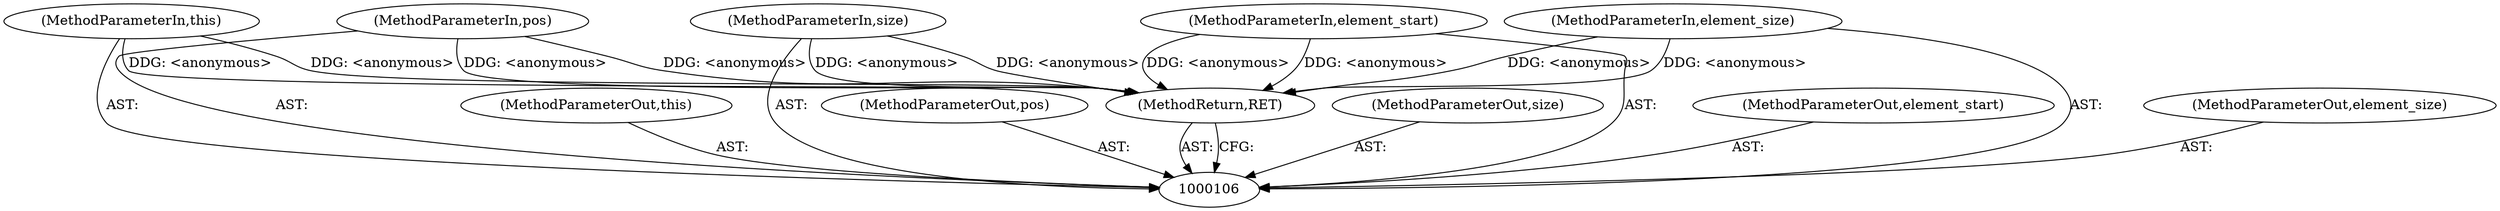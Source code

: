 digraph "0_Android_04839626ed859623901ebd3a5fd483982186b59d_189" {
"1000113" [label="(MethodReturn,RET)"];
"1000107" [label="(MethodParameterIn,this)"];
"1000138" [label="(MethodParameterOut,this)"];
"1000108" [label="(MethodParameterIn,pos)"];
"1000139" [label="(MethodParameterOut,pos)"];
"1000109" [label="(MethodParameterIn,size)"];
"1000140" [label="(MethodParameterOut,size)"];
"1000110" [label="(MethodParameterIn,element_start)"];
"1000141" [label="(MethodParameterOut,element_start)"];
"1000111" [label="(MethodParameterIn,element_size)"];
"1000142" [label="(MethodParameterOut,element_size)"];
"1000113" -> "1000106"  [label="AST: "];
"1000113" -> "1000106"  [label="CFG: "];
"1000108" -> "1000113"  [label="DDG: <anonymous>"];
"1000107" -> "1000113"  [label="DDG: <anonymous>"];
"1000110" -> "1000113"  [label="DDG: <anonymous>"];
"1000111" -> "1000113"  [label="DDG: <anonymous>"];
"1000109" -> "1000113"  [label="DDG: <anonymous>"];
"1000107" -> "1000106"  [label="AST: "];
"1000107" -> "1000113"  [label="DDG: <anonymous>"];
"1000138" -> "1000106"  [label="AST: "];
"1000108" -> "1000106"  [label="AST: "];
"1000108" -> "1000113"  [label="DDG: <anonymous>"];
"1000139" -> "1000106"  [label="AST: "];
"1000109" -> "1000106"  [label="AST: "];
"1000109" -> "1000113"  [label="DDG: <anonymous>"];
"1000140" -> "1000106"  [label="AST: "];
"1000110" -> "1000106"  [label="AST: "];
"1000110" -> "1000113"  [label="DDG: <anonymous>"];
"1000141" -> "1000106"  [label="AST: "];
"1000111" -> "1000106"  [label="AST: "];
"1000111" -> "1000113"  [label="DDG: <anonymous>"];
"1000142" -> "1000106"  [label="AST: "];
}
